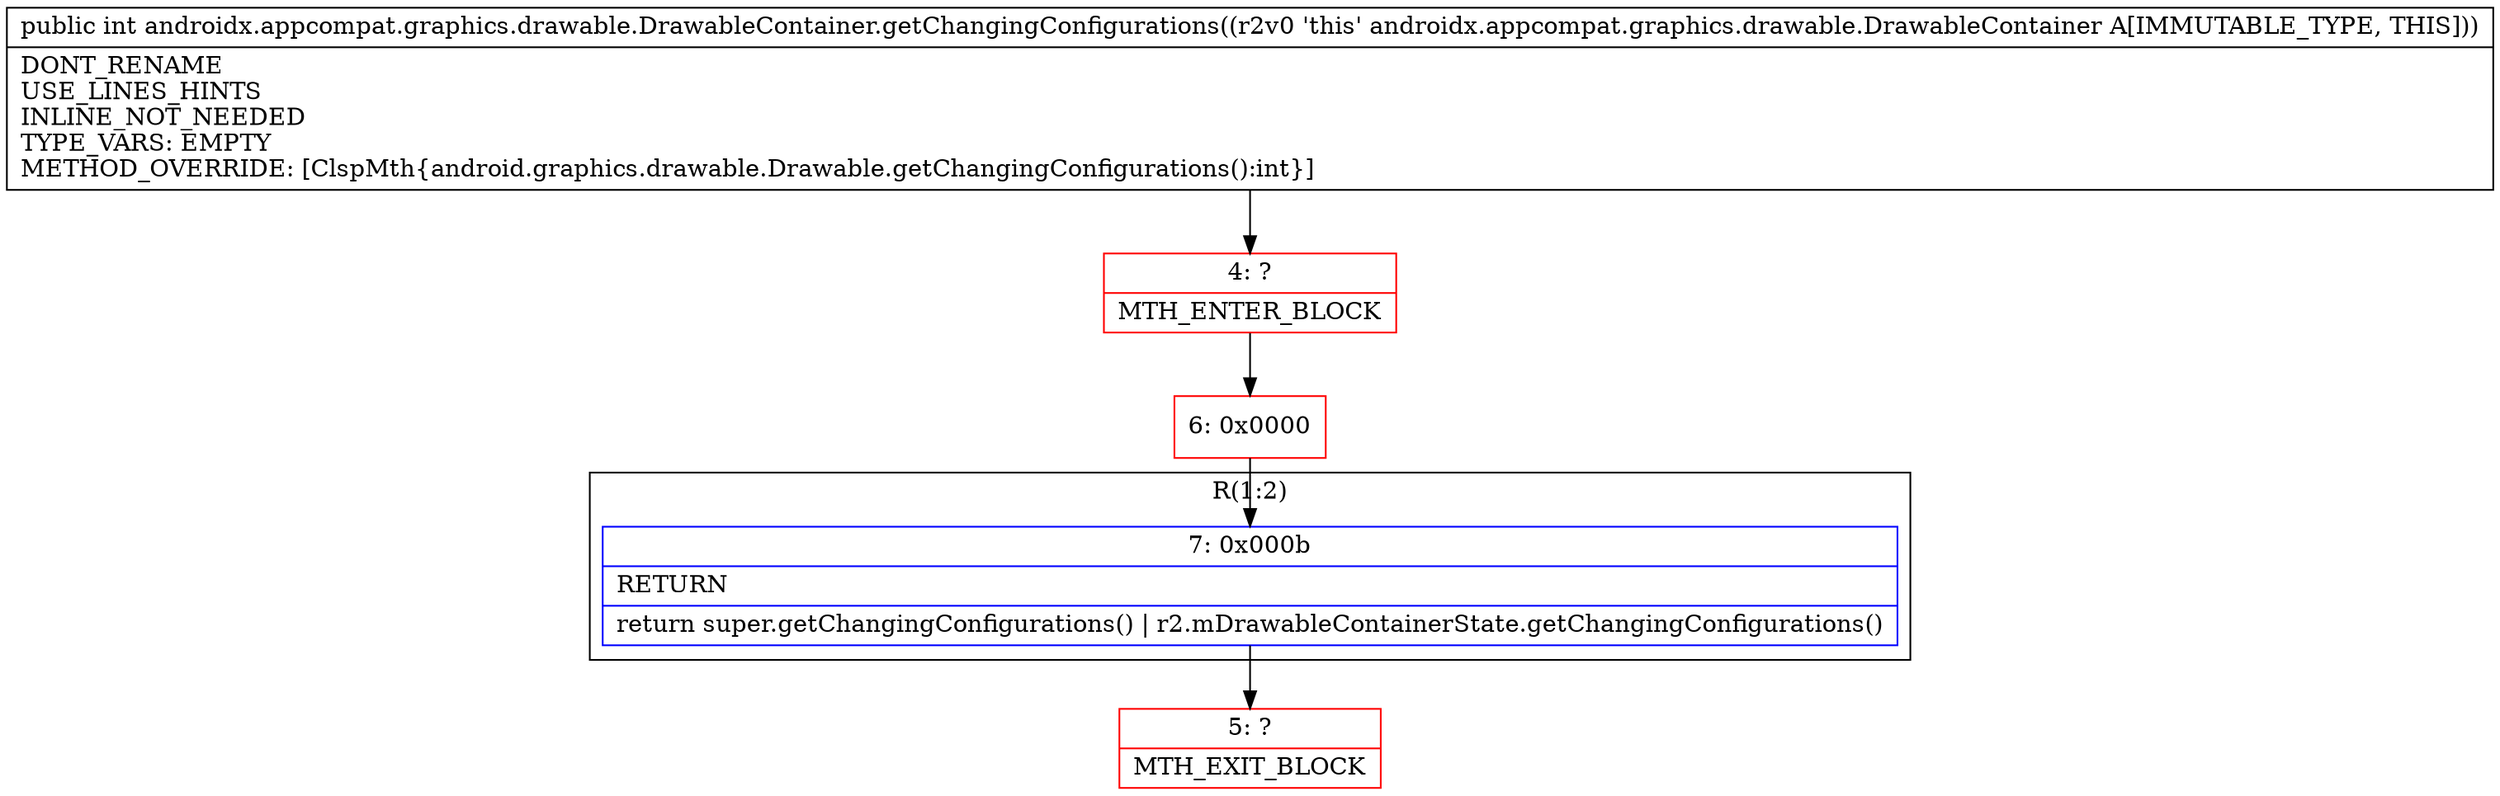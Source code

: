 digraph "CFG forandroidx.appcompat.graphics.drawable.DrawableContainer.getChangingConfigurations()I" {
subgraph cluster_Region_1975717950 {
label = "R(1:2)";
node [shape=record,color=blue];
Node_7 [shape=record,label="{7\:\ 0x000b|RETURN\l|return super.getChangingConfigurations() \| r2.mDrawableContainerState.getChangingConfigurations()\l}"];
}
Node_4 [shape=record,color=red,label="{4\:\ ?|MTH_ENTER_BLOCK\l}"];
Node_6 [shape=record,color=red,label="{6\:\ 0x0000}"];
Node_5 [shape=record,color=red,label="{5\:\ ?|MTH_EXIT_BLOCK\l}"];
MethodNode[shape=record,label="{public int androidx.appcompat.graphics.drawable.DrawableContainer.getChangingConfigurations((r2v0 'this' androidx.appcompat.graphics.drawable.DrawableContainer A[IMMUTABLE_TYPE, THIS]))  | DONT_RENAME\lUSE_LINES_HINTS\lINLINE_NOT_NEEDED\lTYPE_VARS: EMPTY\lMETHOD_OVERRIDE: [ClspMth\{android.graphics.drawable.Drawable.getChangingConfigurations():int\}]\l}"];
MethodNode -> Node_4;Node_7 -> Node_5;
Node_4 -> Node_6;
Node_6 -> Node_7;
}

